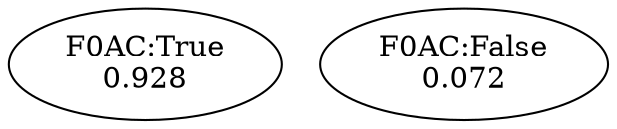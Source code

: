 graph "./Output/Simulators_output #5" {
	"F0AC:True" [label="F0AC:True
0.928"]
	"F0AC:False" [label="F0AC:False
0.072"]
}
